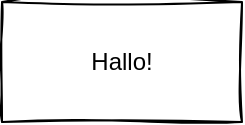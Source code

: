 <mxfile>
    <diagram id="SNVHYosD8zxYaOVldEHs" name="Page-1">
        <mxGraphModel dx="596" dy="717" grid="1" gridSize="10" guides="1" tooltips="1" connect="1" arrows="1" fold="1" page="1" pageScale="1" pageWidth="850" pageHeight="1100" math="0" shadow="0">
            <root>
                <mxCell id="0"/>
                <mxCell id="1" parent="0"/>
                <mxCell id="2" value="Hallo!" style="rounded=0;whiteSpace=wrap;html=1;sketch=1;curveFitting=1;jiggle=2;" vertex="1" parent="1">
                    <mxGeometry x="250" y="340" width="120" height="60" as="geometry"/>
                </mxCell>
            </root>
        </mxGraphModel>
    </diagram>
</mxfile>